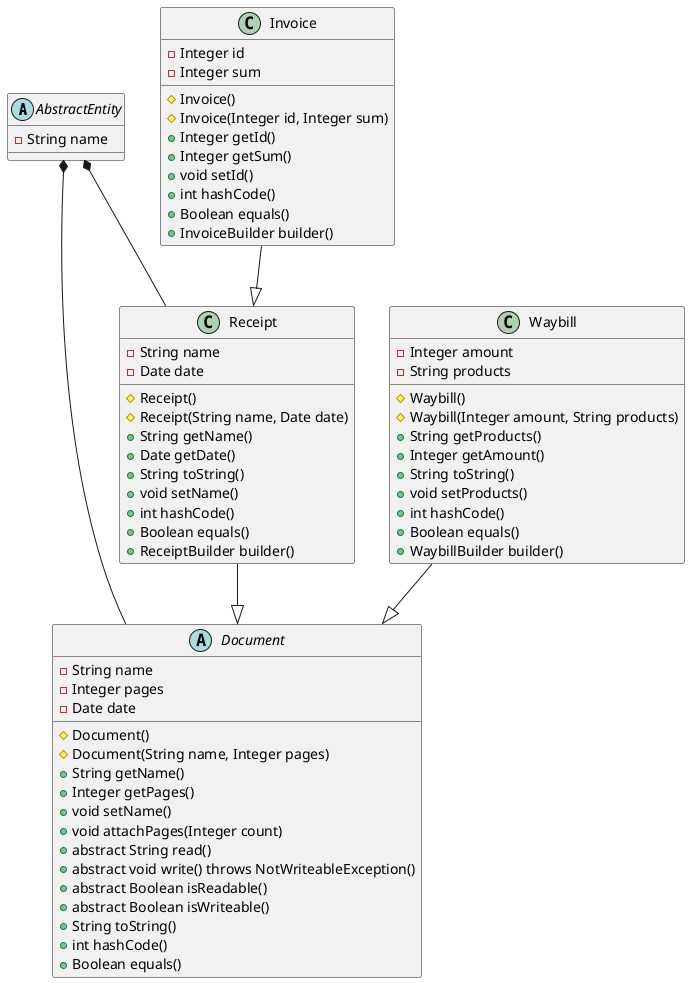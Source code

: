@startuml
abstract class AbstractEntity{
- String name
}
abstract class Document {
    - String name
    - Integer pages
    - Date date
    # Document()
    # Document(String name, Integer pages)
    + String getName()
    + Integer getPages()
    + void setName()
    + void attachPages(Integer count)
    + abstract String read()
    + abstract void write() throws NotWriteableException()
    + abstract Boolean isReadable()
    + abstract Boolean isWriteable()
    + String toString()
    + int hashCode()
    + Boolean equals()
}
class Waybill{
    - Integer amount
    - String products
    # Waybill()
    # Waybill(Integer amount, String products)
    + String getProducts()
    + Integer getAmount()
    + String toString()
    + void setProducts()
    + int hashCode()
    + Boolean equals()
    + WaybillBuilder builder()
}
class Receipt {
    - String name
    - Date date
    # Receipt()
    # Receipt(String name, Date date)
    + String getName()
    + Date getDate()
    + String toString()
    + void setName()
    + int hashCode()
    + Boolean equals()
    + ReceiptBuilder builder()
}
class Invoice {
    - Integer id
    - Integer sum
    # Invoice()
    # Invoice(Integer id, Integer sum)
    + Integer getId()
    + Integer getSum()
    + void setId()
    + int hashCode()
    + Boolean equals()
    + InvoiceBuilder builder()
}

Invoice --|> Receipt
Receipt--|> Document
Waybill --|> Document
AbstractEntity *-- Document
AbstractEntity *-- Receipt
@enduml